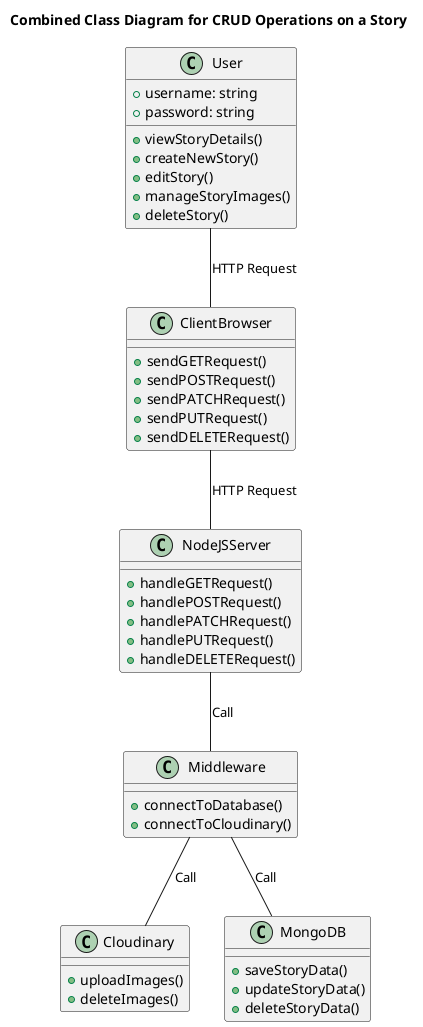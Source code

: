 @startuml CRUD Operations for a Story
title Combined Class Diagram for CRUD Operations on a Story

class User {
    + username: string
    + password: string
    + viewStoryDetails()
    + createNewStory()
    + editStory()
    + manageStoryImages()
    + deleteStory()
}

class ClientBrowser {
    + sendGETRequest()
    + sendPOSTRequest()
    + sendPATCHRequest()
    + sendPUTRequest()
    + sendDELETERequest()
}

class NodeJSServer {
    + handleGETRequest()
    + handlePOSTRequest()
    + handlePATCHRequest()
    + handlePUTRequest()
    + handleDELETERequest()
}

class Middleware {
    + connectToDatabase()
    + connectToCloudinary()
}

class Cloudinary {
    + uploadImages()
    + deleteImages()
}

class MongoDB {
    + saveStoryData()
    + updateStoryData()
    + deleteStoryData()
}

User -- ClientBrowser : HTTP Request
ClientBrowser -- NodeJSServer : HTTP Request
NodeJSServer -- Middleware : Call
Middleware -- Cloudinary : Call
Middleware -- MongoDB : Call
@enduml